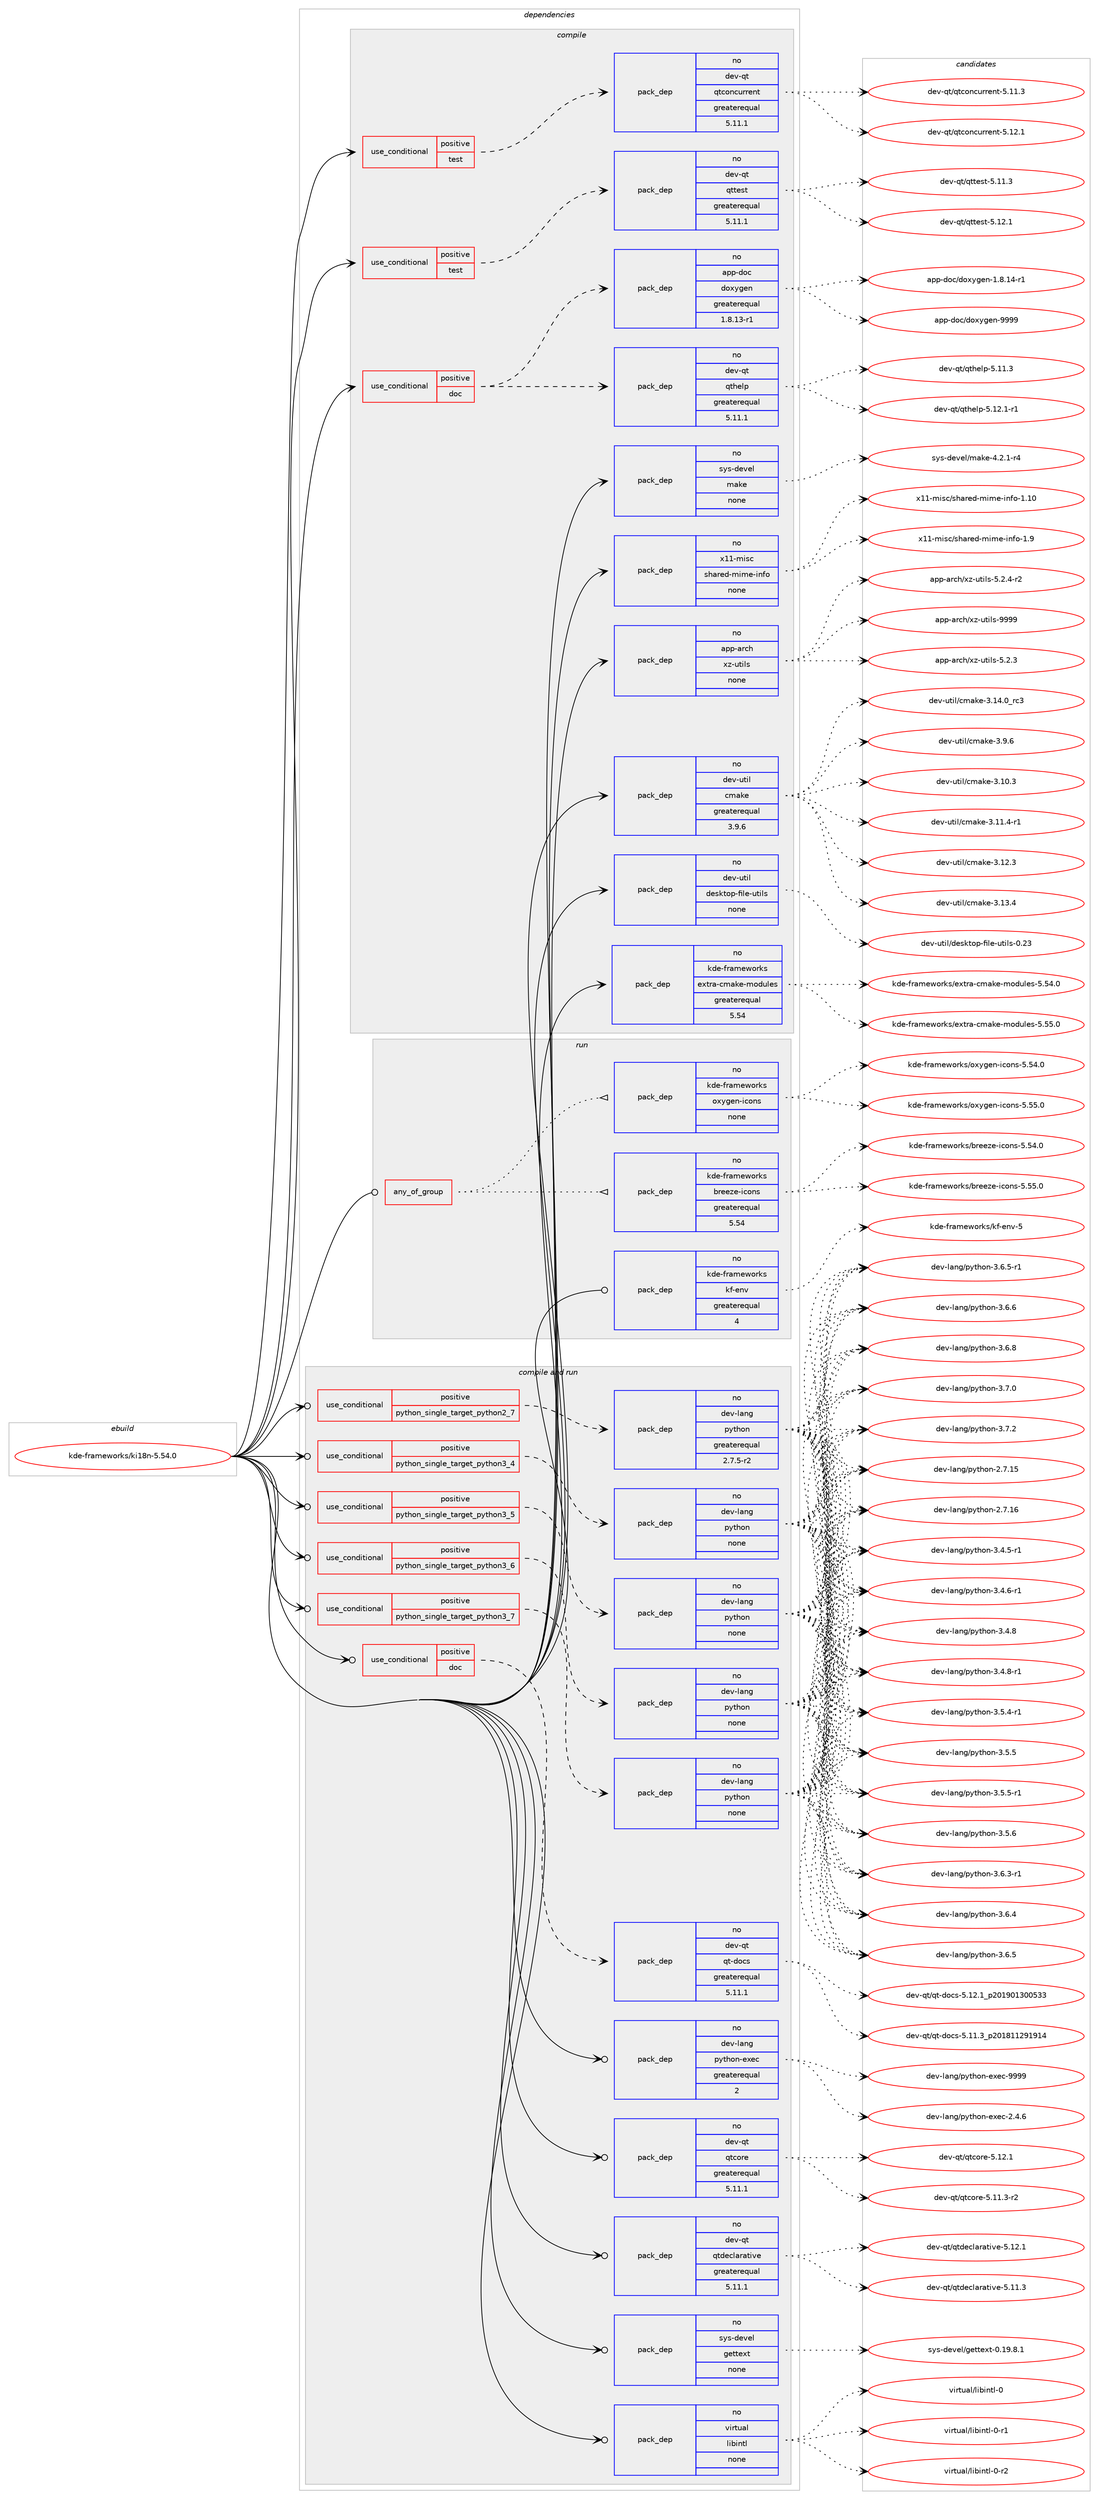 digraph prolog {

# *************
# Graph options
# *************

newrank=true;
concentrate=true;
compound=true;
graph [rankdir=LR,fontname=Helvetica,fontsize=10,ranksep=1.5];#, ranksep=2.5, nodesep=0.2];
edge  [arrowhead=vee];
node  [fontname=Helvetica,fontsize=10];

# **********
# The ebuild
# **********

subgraph cluster_leftcol {
color=gray;
rank=same;
label=<<i>ebuild</i>>;
id [label="kde-frameworks/ki18n-5.54.0", color=red, width=4, href="../kde-frameworks/ki18n-5.54.0.svg"];
}

# ****************
# The dependencies
# ****************

subgraph cluster_midcol {
color=gray;
label=<<i>dependencies</i>>;
subgraph cluster_compile {
fillcolor="#eeeeee";
style=filled;
label=<<i>compile</i>>;
subgraph cond429577 {
dependency1586037 [label=<<TABLE BORDER="0" CELLBORDER="1" CELLSPACING="0" CELLPADDING="4"><TR><TD ROWSPAN="3" CELLPADDING="10">use_conditional</TD></TR><TR><TD>positive</TD></TR><TR><TD>doc</TD></TR></TABLE>>, shape=none, color=red];
subgraph pack1131649 {
dependency1586038 [label=<<TABLE BORDER="0" CELLBORDER="1" CELLSPACING="0" CELLPADDING="4" WIDTH="220"><TR><TD ROWSPAN="6" CELLPADDING="30">pack_dep</TD></TR><TR><TD WIDTH="110">no</TD></TR><TR><TD>dev-qt</TD></TR><TR><TD>qthelp</TD></TR><TR><TD>greaterequal</TD></TR><TR><TD>5.11.1</TD></TR></TABLE>>, shape=none, color=blue];
}
dependency1586037:e -> dependency1586038:w [weight=20,style="dashed",arrowhead="vee"];
subgraph pack1131650 {
dependency1586039 [label=<<TABLE BORDER="0" CELLBORDER="1" CELLSPACING="0" CELLPADDING="4" WIDTH="220"><TR><TD ROWSPAN="6" CELLPADDING="30">pack_dep</TD></TR><TR><TD WIDTH="110">no</TD></TR><TR><TD>app-doc</TD></TR><TR><TD>doxygen</TD></TR><TR><TD>greaterequal</TD></TR><TR><TD>1.8.13-r1</TD></TR></TABLE>>, shape=none, color=blue];
}
dependency1586037:e -> dependency1586039:w [weight=20,style="dashed",arrowhead="vee"];
}
id:e -> dependency1586037:w [weight=20,style="solid",arrowhead="vee"];
subgraph cond429578 {
dependency1586040 [label=<<TABLE BORDER="0" CELLBORDER="1" CELLSPACING="0" CELLPADDING="4"><TR><TD ROWSPAN="3" CELLPADDING="10">use_conditional</TD></TR><TR><TD>positive</TD></TR><TR><TD>test</TD></TR></TABLE>>, shape=none, color=red];
subgraph pack1131651 {
dependency1586041 [label=<<TABLE BORDER="0" CELLBORDER="1" CELLSPACING="0" CELLPADDING="4" WIDTH="220"><TR><TD ROWSPAN="6" CELLPADDING="30">pack_dep</TD></TR><TR><TD WIDTH="110">no</TD></TR><TR><TD>dev-qt</TD></TR><TR><TD>qtconcurrent</TD></TR><TR><TD>greaterequal</TD></TR><TR><TD>5.11.1</TD></TR></TABLE>>, shape=none, color=blue];
}
dependency1586040:e -> dependency1586041:w [weight=20,style="dashed",arrowhead="vee"];
}
id:e -> dependency1586040:w [weight=20,style="solid",arrowhead="vee"];
subgraph cond429579 {
dependency1586042 [label=<<TABLE BORDER="0" CELLBORDER="1" CELLSPACING="0" CELLPADDING="4"><TR><TD ROWSPAN="3" CELLPADDING="10">use_conditional</TD></TR><TR><TD>positive</TD></TR><TR><TD>test</TD></TR></TABLE>>, shape=none, color=red];
subgraph pack1131652 {
dependency1586043 [label=<<TABLE BORDER="0" CELLBORDER="1" CELLSPACING="0" CELLPADDING="4" WIDTH="220"><TR><TD ROWSPAN="6" CELLPADDING="30">pack_dep</TD></TR><TR><TD WIDTH="110">no</TD></TR><TR><TD>dev-qt</TD></TR><TR><TD>qttest</TD></TR><TR><TD>greaterequal</TD></TR><TR><TD>5.11.1</TD></TR></TABLE>>, shape=none, color=blue];
}
dependency1586042:e -> dependency1586043:w [weight=20,style="dashed",arrowhead="vee"];
}
id:e -> dependency1586042:w [weight=20,style="solid",arrowhead="vee"];
subgraph pack1131653 {
dependency1586044 [label=<<TABLE BORDER="0" CELLBORDER="1" CELLSPACING="0" CELLPADDING="4" WIDTH="220"><TR><TD ROWSPAN="6" CELLPADDING="30">pack_dep</TD></TR><TR><TD WIDTH="110">no</TD></TR><TR><TD>app-arch</TD></TR><TR><TD>xz-utils</TD></TR><TR><TD>none</TD></TR><TR><TD></TD></TR></TABLE>>, shape=none, color=blue];
}
id:e -> dependency1586044:w [weight=20,style="solid",arrowhead="vee"];
subgraph pack1131654 {
dependency1586045 [label=<<TABLE BORDER="0" CELLBORDER="1" CELLSPACING="0" CELLPADDING="4" WIDTH="220"><TR><TD ROWSPAN="6" CELLPADDING="30">pack_dep</TD></TR><TR><TD WIDTH="110">no</TD></TR><TR><TD>dev-util</TD></TR><TR><TD>cmake</TD></TR><TR><TD>greaterequal</TD></TR><TR><TD>3.9.6</TD></TR></TABLE>>, shape=none, color=blue];
}
id:e -> dependency1586045:w [weight=20,style="solid",arrowhead="vee"];
subgraph pack1131655 {
dependency1586046 [label=<<TABLE BORDER="0" CELLBORDER="1" CELLSPACING="0" CELLPADDING="4" WIDTH="220"><TR><TD ROWSPAN="6" CELLPADDING="30">pack_dep</TD></TR><TR><TD WIDTH="110">no</TD></TR><TR><TD>dev-util</TD></TR><TR><TD>desktop-file-utils</TD></TR><TR><TD>none</TD></TR><TR><TD></TD></TR></TABLE>>, shape=none, color=blue];
}
id:e -> dependency1586046:w [weight=20,style="solid",arrowhead="vee"];
subgraph pack1131656 {
dependency1586047 [label=<<TABLE BORDER="0" CELLBORDER="1" CELLSPACING="0" CELLPADDING="4" WIDTH="220"><TR><TD ROWSPAN="6" CELLPADDING="30">pack_dep</TD></TR><TR><TD WIDTH="110">no</TD></TR><TR><TD>kde-frameworks</TD></TR><TR><TD>extra-cmake-modules</TD></TR><TR><TD>greaterequal</TD></TR><TR><TD>5.54</TD></TR></TABLE>>, shape=none, color=blue];
}
id:e -> dependency1586047:w [weight=20,style="solid",arrowhead="vee"];
subgraph pack1131657 {
dependency1586048 [label=<<TABLE BORDER="0" CELLBORDER="1" CELLSPACING="0" CELLPADDING="4" WIDTH="220"><TR><TD ROWSPAN="6" CELLPADDING="30">pack_dep</TD></TR><TR><TD WIDTH="110">no</TD></TR><TR><TD>sys-devel</TD></TR><TR><TD>make</TD></TR><TR><TD>none</TD></TR><TR><TD></TD></TR></TABLE>>, shape=none, color=blue];
}
id:e -> dependency1586048:w [weight=20,style="solid",arrowhead="vee"];
subgraph pack1131658 {
dependency1586049 [label=<<TABLE BORDER="0" CELLBORDER="1" CELLSPACING="0" CELLPADDING="4" WIDTH="220"><TR><TD ROWSPAN="6" CELLPADDING="30">pack_dep</TD></TR><TR><TD WIDTH="110">no</TD></TR><TR><TD>x11-misc</TD></TR><TR><TD>shared-mime-info</TD></TR><TR><TD>none</TD></TR><TR><TD></TD></TR></TABLE>>, shape=none, color=blue];
}
id:e -> dependency1586049:w [weight=20,style="solid",arrowhead="vee"];
}
subgraph cluster_compileandrun {
fillcolor="#eeeeee";
style=filled;
label=<<i>compile and run</i>>;
subgraph cond429580 {
dependency1586050 [label=<<TABLE BORDER="0" CELLBORDER="1" CELLSPACING="0" CELLPADDING="4"><TR><TD ROWSPAN="3" CELLPADDING="10">use_conditional</TD></TR><TR><TD>positive</TD></TR><TR><TD>doc</TD></TR></TABLE>>, shape=none, color=red];
subgraph pack1131659 {
dependency1586051 [label=<<TABLE BORDER="0" CELLBORDER="1" CELLSPACING="0" CELLPADDING="4" WIDTH="220"><TR><TD ROWSPAN="6" CELLPADDING="30">pack_dep</TD></TR><TR><TD WIDTH="110">no</TD></TR><TR><TD>dev-qt</TD></TR><TR><TD>qt-docs</TD></TR><TR><TD>greaterequal</TD></TR><TR><TD>5.11.1</TD></TR></TABLE>>, shape=none, color=blue];
}
dependency1586050:e -> dependency1586051:w [weight=20,style="dashed",arrowhead="vee"];
}
id:e -> dependency1586050:w [weight=20,style="solid",arrowhead="odotvee"];
subgraph cond429581 {
dependency1586052 [label=<<TABLE BORDER="0" CELLBORDER="1" CELLSPACING="0" CELLPADDING="4"><TR><TD ROWSPAN="3" CELLPADDING="10">use_conditional</TD></TR><TR><TD>positive</TD></TR><TR><TD>python_single_target_python2_7</TD></TR></TABLE>>, shape=none, color=red];
subgraph pack1131660 {
dependency1586053 [label=<<TABLE BORDER="0" CELLBORDER="1" CELLSPACING="0" CELLPADDING="4" WIDTH="220"><TR><TD ROWSPAN="6" CELLPADDING="30">pack_dep</TD></TR><TR><TD WIDTH="110">no</TD></TR><TR><TD>dev-lang</TD></TR><TR><TD>python</TD></TR><TR><TD>greaterequal</TD></TR><TR><TD>2.7.5-r2</TD></TR></TABLE>>, shape=none, color=blue];
}
dependency1586052:e -> dependency1586053:w [weight=20,style="dashed",arrowhead="vee"];
}
id:e -> dependency1586052:w [weight=20,style="solid",arrowhead="odotvee"];
subgraph cond429582 {
dependency1586054 [label=<<TABLE BORDER="0" CELLBORDER="1" CELLSPACING="0" CELLPADDING="4"><TR><TD ROWSPAN="3" CELLPADDING="10">use_conditional</TD></TR><TR><TD>positive</TD></TR><TR><TD>python_single_target_python3_4</TD></TR></TABLE>>, shape=none, color=red];
subgraph pack1131661 {
dependency1586055 [label=<<TABLE BORDER="0" CELLBORDER="1" CELLSPACING="0" CELLPADDING="4" WIDTH="220"><TR><TD ROWSPAN="6" CELLPADDING="30">pack_dep</TD></TR><TR><TD WIDTH="110">no</TD></TR><TR><TD>dev-lang</TD></TR><TR><TD>python</TD></TR><TR><TD>none</TD></TR><TR><TD></TD></TR></TABLE>>, shape=none, color=blue];
}
dependency1586054:e -> dependency1586055:w [weight=20,style="dashed",arrowhead="vee"];
}
id:e -> dependency1586054:w [weight=20,style="solid",arrowhead="odotvee"];
subgraph cond429583 {
dependency1586056 [label=<<TABLE BORDER="0" CELLBORDER="1" CELLSPACING="0" CELLPADDING="4"><TR><TD ROWSPAN="3" CELLPADDING="10">use_conditional</TD></TR><TR><TD>positive</TD></TR><TR><TD>python_single_target_python3_5</TD></TR></TABLE>>, shape=none, color=red];
subgraph pack1131662 {
dependency1586057 [label=<<TABLE BORDER="0" CELLBORDER="1" CELLSPACING="0" CELLPADDING="4" WIDTH="220"><TR><TD ROWSPAN="6" CELLPADDING="30">pack_dep</TD></TR><TR><TD WIDTH="110">no</TD></TR><TR><TD>dev-lang</TD></TR><TR><TD>python</TD></TR><TR><TD>none</TD></TR><TR><TD></TD></TR></TABLE>>, shape=none, color=blue];
}
dependency1586056:e -> dependency1586057:w [weight=20,style="dashed",arrowhead="vee"];
}
id:e -> dependency1586056:w [weight=20,style="solid",arrowhead="odotvee"];
subgraph cond429584 {
dependency1586058 [label=<<TABLE BORDER="0" CELLBORDER="1" CELLSPACING="0" CELLPADDING="4"><TR><TD ROWSPAN="3" CELLPADDING="10">use_conditional</TD></TR><TR><TD>positive</TD></TR><TR><TD>python_single_target_python3_6</TD></TR></TABLE>>, shape=none, color=red];
subgraph pack1131663 {
dependency1586059 [label=<<TABLE BORDER="0" CELLBORDER="1" CELLSPACING="0" CELLPADDING="4" WIDTH="220"><TR><TD ROWSPAN="6" CELLPADDING="30">pack_dep</TD></TR><TR><TD WIDTH="110">no</TD></TR><TR><TD>dev-lang</TD></TR><TR><TD>python</TD></TR><TR><TD>none</TD></TR><TR><TD></TD></TR></TABLE>>, shape=none, color=blue];
}
dependency1586058:e -> dependency1586059:w [weight=20,style="dashed",arrowhead="vee"];
}
id:e -> dependency1586058:w [weight=20,style="solid",arrowhead="odotvee"];
subgraph cond429585 {
dependency1586060 [label=<<TABLE BORDER="0" CELLBORDER="1" CELLSPACING="0" CELLPADDING="4"><TR><TD ROWSPAN="3" CELLPADDING="10">use_conditional</TD></TR><TR><TD>positive</TD></TR><TR><TD>python_single_target_python3_7</TD></TR></TABLE>>, shape=none, color=red];
subgraph pack1131664 {
dependency1586061 [label=<<TABLE BORDER="0" CELLBORDER="1" CELLSPACING="0" CELLPADDING="4" WIDTH="220"><TR><TD ROWSPAN="6" CELLPADDING="30">pack_dep</TD></TR><TR><TD WIDTH="110">no</TD></TR><TR><TD>dev-lang</TD></TR><TR><TD>python</TD></TR><TR><TD>none</TD></TR><TR><TD></TD></TR></TABLE>>, shape=none, color=blue];
}
dependency1586060:e -> dependency1586061:w [weight=20,style="dashed",arrowhead="vee"];
}
id:e -> dependency1586060:w [weight=20,style="solid",arrowhead="odotvee"];
subgraph pack1131665 {
dependency1586062 [label=<<TABLE BORDER="0" CELLBORDER="1" CELLSPACING="0" CELLPADDING="4" WIDTH="220"><TR><TD ROWSPAN="6" CELLPADDING="30">pack_dep</TD></TR><TR><TD WIDTH="110">no</TD></TR><TR><TD>dev-lang</TD></TR><TR><TD>python-exec</TD></TR><TR><TD>greaterequal</TD></TR><TR><TD>2</TD></TR></TABLE>>, shape=none, color=blue];
}
id:e -> dependency1586062:w [weight=20,style="solid",arrowhead="odotvee"];
subgraph pack1131666 {
dependency1586063 [label=<<TABLE BORDER="0" CELLBORDER="1" CELLSPACING="0" CELLPADDING="4" WIDTH="220"><TR><TD ROWSPAN="6" CELLPADDING="30">pack_dep</TD></TR><TR><TD WIDTH="110">no</TD></TR><TR><TD>dev-qt</TD></TR><TR><TD>qtcore</TD></TR><TR><TD>greaterequal</TD></TR><TR><TD>5.11.1</TD></TR></TABLE>>, shape=none, color=blue];
}
id:e -> dependency1586063:w [weight=20,style="solid",arrowhead="odotvee"];
subgraph pack1131667 {
dependency1586064 [label=<<TABLE BORDER="0" CELLBORDER="1" CELLSPACING="0" CELLPADDING="4" WIDTH="220"><TR><TD ROWSPAN="6" CELLPADDING="30">pack_dep</TD></TR><TR><TD WIDTH="110">no</TD></TR><TR><TD>dev-qt</TD></TR><TR><TD>qtdeclarative</TD></TR><TR><TD>greaterequal</TD></TR><TR><TD>5.11.1</TD></TR></TABLE>>, shape=none, color=blue];
}
id:e -> dependency1586064:w [weight=20,style="solid",arrowhead="odotvee"];
subgraph pack1131668 {
dependency1586065 [label=<<TABLE BORDER="0" CELLBORDER="1" CELLSPACING="0" CELLPADDING="4" WIDTH="220"><TR><TD ROWSPAN="6" CELLPADDING="30">pack_dep</TD></TR><TR><TD WIDTH="110">no</TD></TR><TR><TD>sys-devel</TD></TR><TR><TD>gettext</TD></TR><TR><TD>none</TD></TR><TR><TD></TD></TR></TABLE>>, shape=none, color=blue];
}
id:e -> dependency1586065:w [weight=20,style="solid",arrowhead="odotvee"];
subgraph pack1131669 {
dependency1586066 [label=<<TABLE BORDER="0" CELLBORDER="1" CELLSPACING="0" CELLPADDING="4" WIDTH="220"><TR><TD ROWSPAN="6" CELLPADDING="30">pack_dep</TD></TR><TR><TD WIDTH="110">no</TD></TR><TR><TD>virtual</TD></TR><TR><TD>libintl</TD></TR><TR><TD>none</TD></TR><TR><TD></TD></TR></TABLE>>, shape=none, color=blue];
}
id:e -> dependency1586066:w [weight=20,style="solid",arrowhead="odotvee"];
}
subgraph cluster_run {
fillcolor="#eeeeee";
style=filled;
label=<<i>run</i>>;
subgraph any24167 {
dependency1586067 [label=<<TABLE BORDER="0" CELLBORDER="1" CELLSPACING="0" CELLPADDING="4"><TR><TD CELLPADDING="10">any_of_group</TD></TR></TABLE>>, shape=none, color=red];subgraph pack1131670 {
dependency1586068 [label=<<TABLE BORDER="0" CELLBORDER="1" CELLSPACING="0" CELLPADDING="4" WIDTH="220"><TR><TD ROWSPAN="6" CELLPADDING="30">pack_dep</TD></TR><TR><TD WIDTH="110">no</TD></TR><TR><TD>kde-frameworks</TD></TR><TR><TD>breeze-icons</TD></TR><TR><TD>greaterequal</TD></TR><TR><TD>5.54</TD></TR></TABLE>>, shape=none, color=blue];
}
dependency1586067:e -> dependency1586068:w [weight=20,style="dotted",arrowhead="oinv"];
subgraph pack1131671 {
dependency1586069 [label=<<TABLE BORDER="0" CELLBORDER="1" CELLSPACING="0" CELLPADDING="4" WIDTH="220"><TR><TD ROWSPAN="6" CELLPADDING="30">pack_dep</TD></TR><TR><TD WIDTH="110">no</TD></TR><TR><TD>kde-frameworks</TD></TR><TR><TD>oxygen-icons</TD></TR><TR><TD>none</TD></TR><TR><TD></TD></TR></TABLE>>, shape=none, color=blue];
}
dependency1586067:e -> dependency1586069:w [weight=20,style="dotted",arrowhead="oinv"];
}
id:e -> dependency1586067:w [weight=20,style="solid",arrowhead="odot"];
subgraph pack1131672 {
dependency1586070 [label=<<TABLE BORDER="0" CELLBORDER="1" CELLSPACING="0" CELLPADDING="4" WIDTH="220"><TR><TD ROWSPAN="6" CELLPADDING="30">pack_dep</TD></TR><TR><TD WIDTH="110">no</TD></TR><TR><TD>kde-frameworks</TD></TR><TR><TD>kf-env</TD></TR><TR><TD>greaterequal</TD></TR><TR><TD>4</TD></TR></TABLE>>, shape=none, color=blue];
}
id:e -> dependency1586070:w [weight=20,style="solid",arrowhead="odot"];
}
}

# **************
# The candidates
# **************

subgraph cluster_choices {
rank=same;
color=gray;
label=<<i>candidates</i>>;

subgraph choice1131649 {
color=black;
nodesep=1;
choice100101118451131164711311610410110811245534649494651 [label="dev-qt/qthelp-5.11.3", color=red, width=4,href="../dev-qt/qthelp-5.11.3.svg"];
choice1001011184511311647113116104101108112455346495046494511449 [label="dev-qt/qthelp-5.12.1-r1", color=red, width=4,href="../dev-qt/qthelp-5.12.1-r1.svg"];
dependency1586038:e -> choice100101118451131164711311610410110811245534649494651:w [style=dotted,weight="100"];
dependency1586038:e -> choice1001011184511311647113116104101108112455346495046494511449:w [style=dotted,weight="100"];
}
subgraph choice1131650 {
color=black;
nodesep=1;
choice97112112451001119947100111120121103101110454946564649524511449 [label="app-doc/doxygen-1.8.14-r1", color=red, width=4,href="../app-doc/doxygen-1.8.14-r1.svg"];
choice971121124510011199471001111201211031011104557575757 [label="app-doc/doxygen-9999", color=red, width=4,href="../app-doc/doxygen-9999.svg"];
dependency1586039:e -> choice97112112451001119947100111120121103101110454946564649524511449:w [style=dotted,weight="100"];
dependency1586039:e -> choice971121124510011199471001111201211031011104557575757:w [style=dotted,weight="100"];
}
subgraph choice1131651 {
color=black;
nodesep=1;
choice1001011184511311647113116991111109911711411410111011645534649494651 [label="dev-qt/qtconcurrent-5.11.3", color=red, width=4,href="../dev-qt/qtconcurrent-5.11.3.svg"];
choice1001011184511311647113116991111109911711411410111011645534649504649 [label="dev-qt/qtconcurrent-5.12.1", color=red, width=4,href="../dev-qt/qtconcurrent-5.12.1.svg"];
dependency1586041:e -> choice1001011184511311647113116991111109911711411410111011645534649494651:w [style=dotted,weight="100"];
dependency1586041:e -> choice1001011184511311647113116991111109911711411410111011645534649504649:w [style=dotted,weight="100"];
}
subgraph choice1131652 {
color=black;
nodesep=1;
choice100101118451131164711311611610111511645534649494651 [label="dev-qt/qttest-5.11.3", color=red, width=4,href="../dev-qt/qttest-5.11.3.svg"];
choice100101118451131164711311611610111511645534649504649 [label="dev-qt/qttest-5.12.1", color=red, width=4,href="../dev-qt/qttest-5.12.1.svg"];
dependency1586043:e -> choice100101118451131164711311611610111511645534649494651:w [style=dotted,weight="100"];
dependency1586043:e -> choice100101118451131164711311611610111511645534649504649:w [style=dotted,weight="100"];
}
subgraph choice1131653 {
color=black;
nodesep=1;
choice971121124597114991044712012245117116105108115455346504651 [label="app-arch/xz-utils-5.2.3", color=red, width=4,href="../app-arch/xz-utils-5.2.3.svg"];
choice9711211245971149910447120122451171161051081154553465046524511450 [label="app-arch/xz-utils-5.2.4-r2", color=red, width=4,href="../app-arch/xz-utils-5.2.4-r2.svg"];
choice9711211245971149910447120122451171161051081154557575757 [label="app-arch/xz-utils-9999", color=red, width=4,href="../app-arch/xz-utils-9999.svg"];
dependency1586044:e -> choice971121124597114991044712012245117116105108115455346504651:w [style=dotted,weight="100"];
dependency1586044:e -> choice9711211245971149910447120122451171161051081154553465046524511450:w [style=dotted,weight="100"];
dependency1586044:e -> choice9711211245971149910447120122451171161051081154557575757:w [style=dotted,weight="100"];
}
subgraph choice1131654 {
color=black;
nodesep=1;
choice1001011184511711610510847991099710710145514649484651 [label="dev-util/cmake-3.10.3", color=red, width=4,href="../dev-util/cmake-3.10.3.svg"];
choice10010111845117116105108479910997107101455146494946524511449 [label="dev-util/cmake-3.11.4-r1", color=red, width=4,href="../dev-util/cmake-3.11.4-r1.svg"];
choice1001011184511711610510847991099710710145514649504651 [label="dev-util/cmake-3.12.3", color=red, width=4,href="../dev-util/cmake-3.12.3.svg"];
choice1001011184511711610510847991099710710145514649514652 [label="dev-util/cmake-3.13.4", color=red, width=4,href="../dev-util/cmake-3.13.4.svg"];
choice1001011184511711610510847991099710710145514649524648951149951 [label="dev-util/cmake-3.14.0_rc3", color=red, width=4,href="../dev-util/cmake-3.14.0_rc3.svg"];
choice10010111845117116105108479910997107101455146574654 [label="dev-util/cmake-3.9.6", color=red, width=4,href="../dev-util/cmake-3.9.6.svg"];
dependency1586045:e -> choice1001011184511711610510847991099710710145514649484651:w [style=dotted,weight="100"];
dependency1586045:e -> choice10010111845117116105108479910997107101455146494946524511449:w [style=dotted,weight="100"];
dependency1586045:e -> choice1001011184511711610510847991099710710145514649504651:w [style=dotted,weight="100"];
dependency1586045:e -> choice1001011184511711610510847991099710710145514649514652:w [style=dotted,weight="100"];
dependency1586045:e -> choice1001011184511711610510847991099710710145514649524648951149951:w [style=dotted,weight="100"];
dependency1586045:e -> choice10010111845117116105108479910997107101455146574654:w [style=dotted,weight="100"];
}
subgraph choice1131655 {
color=black;
nodesep=1;
choice100101118451171161051084710010111510711611111245102105108101451171161051081154548465051 [label="dev-util/desktop-file-utils-0.23", color=red, width=4,href="../dev-util/desktop-file-utils-0.23.svg"];
dependency1586046:e -> choice100101118451171161051084710010111510711611111245102105108101451171161051081154548465051:w [style=dotted,weight="100"];
}
subgraph choice1131656 {
color=black;
nodesep=1;
choice107100101451021149710910111911111410711547101120116114974599109971071014510911110011710810111545534653524648 [label="kde-frameworks/extra-cmake-modules-5.54.0", color=red, width=4,href="../kde-frameworks/extra-cmake-modules-5.54.0.svg"];
choice107100101451021149710910111911111410711547101120116114974599109971071014510911110011710810111545534653534648 [label="kde-frameworks/extra-cmake-modules-5.55.0", color=red, width=4,href="../kde-frameworks/extra-cmake-modules-5.55.0.svg"];
dependency1586047:e -> choice107100101451021149710910111911111410711547101120116114974599109971071014510911110011710810111545534653524648:w [style=dotted,weight="100"];
dependency1586047:e -> choice107100101451021149710910111911111410711547101120116114974599109971071014510911110011710810111545534653534648:w [style=dotted,weight="100"];
}
subgraph choice1131657 {
color=black;
nodesep=1;
choice1151211154510010111810110847109971071014552465046494511452 [label="sys-devel/make-4.2.1-r4", color=red, width=4,href="../sys-devel/make-4.2.1-r4.svg"];
dependency1586048:e -> choice1151211154510010111810110847109971071014552465046494511452:w [style=dotted,weight="100"];
}
subgraph choice1131658 {
color=black;
nodesep=1;
choice12049494510910511599471151049711410110045109105109101451051101021114549464948 [label="x11-misc/shared-mime-info-1.10", color=red, width=4,href="../x11-misc/shared-mime-info-1.10.svg"];
choice120494945109105115994711510497114101100451091051091014510511010211145494657 [label="x11-misc/shared-mime-info-1.9", color=red, width=4,href="../x11-misc/shared-mime-info-1.9.svg"];
dependency1586049:e -> choice12049494510910511599471151049711410110045109105109101451051101021114549464948:w [style=dotted,weight="100"];
dependency1586049:e -> choice120494945109105115994711510497114101100451091051091014510511010211145494657:w [style=dotted,weight="100"];
}
subgraph choice1131659 {
color=black;
nodesep=1;
choice100101118451131164711311645100111991154553464949465195112504849564949505749574952 [label="dev-qt/qt-docs-5.11.3_p201811291914", color=red, width=4,href="../dev-qt/qt-docs-5.11.3_p201811291914.svg"];
choice100101118451131164711311645100111991154553464950464995112504849574849514848535151 [label="dev-qt/qt-docs-5.12.1_p201901300533", color=red, width=4,href="../dev-qt/qt-docs-5.12.1_p201901300533.svg"];
dependency1586051:e -> choice100101118451131164711311645100111991154553464949465195112504849564949505749574952:w [style=dotted,weight="100"];
dependency1586051:e -> choice100101118451131164711311645100111991154553464950464995112504849574849514848535151:w [style=dotted,weight="100"];
}
subgraph choice1131660 {
color=black;
nodesep=1;
choice10010111845108971101034711212111610411111045504655464953 [label="dev-lang/python-2.7.15", color=red, width=4,href="../dev-lang/python-2.7.15.svg"];
choice10010111845108971101034711212111610411111045504655464954 [label="dev-lang/python-2.7.16", color=red, width=4,href="../dev-lang/python-2.7.16.svg"];
choice1001011184510897110103471121211161041111104551465246534511449 [label="dev-lang/python-3.4.5-r1", color=red, width=4,href="../dev-lang/python-3.4.5-r1.svg"];
choice1001011184510897110103471121211161041111104551465246544511449 [label="dev-lang/python-3.4.6-r1", color=red, width=4,href="../dev-lang/python-3.4.6-r1.svg"];
choice100101118451089711010347112121116104111110455146524656 [label="dev-lang/python-3.4.8", color=red, width=4,href="../dev-lang/python-3.4.8.svg"];
choice1001011184510897110103471121211161041111104551465246564511449 [label="dev-lang/python-3.4.8-r1", color=red, width=4,href="../dev-lang/python-3.4.8-r1.svg"];
choice1001011184510897110103471121211161041111104551465346524511449 [label="dev-lang/python-3.5.4-r1", color=red, width=4,href="../dev-lang/python-3.5.4-r1.svg"];
choice100101118451089711010347112121116104111110455146534653 [label="dev-lang/python-3.5.5", color=red, width=4,href="../dev-lang/python-3.5.5.svg"];
choice1001011184510897110103471121211161041111104551465346534511449 [label="dev-lang/python-3.5.5-r1", color=red, width=4,href="../dev-lang/python-3.5.5-r1.svg"];
choice100101118451089711010347112121116104111110455146534654 [label="dev-lang/python-3.5.6", color=red, width=4,href="../dev-lang/python-3.5.6.svg"];
choice1001011184510897110103471121211161041111104551465446514511449 [label="dev-lang/python-3.6.3-r1", color=red, width=4,href="../dev-lang/python-3.6.3-r1.svg"];
choice100101118451089711010347112121116104111110455146544652 [label="dev-lang/python-3.6.4", color=red, width=4,href="../dev-lang/python-3.6.4.svg"];
choice100101118451089711010347112121116104111110455146544653 [label="dev-lang/python-3.6.5", color=red, width=4,href="../dev-lang/python-3.6.5.svg"];
choice1001011184510897110103471121211161041111104551465446534511449 [label="dev-lang/python-3.6.5-r1", color=red, width=4,href="../dev-lang/python-3.6.5-r1.svg"];
choice100101118451089711010347112121116104111110455146544654 [label="dev-lang/python-3.6.6", color=red, width=4,href="../dev-lang/python-3.6.6.svg"];
choice100101118451089711010347112121116104111110455146544656 [label="dev-lang/python-3.6.8", color=red, width=4,href="../dev-lang/python-3.6.8.svg"];
choice100101118451089711010347112121116104111110455146554648 [label="dev-lang/python-3.7.0", color=red, width=4,href="../dev-lang/python-3.7.0.svg"];
choice100101118451089711010347112121116104111110455146554650 [label="dev-lang/python-3.7.2", color=red, width=4,href="../dev-lang/python-3.7.2.svg"];
dependency1586053:e -> choice10010111845108971101034711212111610411111045504655464953:w [style=dotted,weight="100"];
dependency1586053:e -> choice10010111845108971101034711212111610411111045504655464954:w [style=dotted,weight="100"];
dependency1586053:e -> choice1001011184510897110103471121211161041111104551465246534511449:w [style=dotted,weight="100"];
dependency1586053:e -> choice1001011184510897110103471121211161041111104551465246544511449:w [style=dotted,weight="100"];
dependency1586053:e -> choice100101118451089711010347112121116104111110455146524656:w [style=dotted,weight="100"];
dependency1586053:e -> choice1001011184510897110103471121211161041111104551465246564511449:w [style=dotted,weight="100"];
dependency1586053:e -> choice1001011184510897110103471121211161041111104551465346524511449:w [style=dotted,weight="100"];
dependency1586053:e -> choice100101118451089711010347112121116104111110455146534653:w [style=dotted,weight="100"];
dependency1586053:e -> choice1001011184510897110103471121211161041111104551465346534511449:w [style=dotted,weight="100"];
dependency1586053:e -> choice100101118451089711010347112121116104111110455146534654:w [style=dotted,weight="100"];
dependency1586053:e -> choice1001011184510897110103471121211161041111104551465446514511449:w [style=dotted,weight="100"];
dependency1586053:e -> choice100101118451089711010347112121116104111110455146544652:w [style=dotted,weight="100"];
dependency1586053:e -> choice100101118451089711010347112121116104111110455146544653:w [style=dotted,weight="100"];
dependency1586053:e -> choice1001011184510897110103471121211161041111104551465446534511449:w [style=dotted,weight="100"];
dependency1586053:e -> choice100101118451089711010347112121116104111110455146544654:w [style=dotted,weight="100"];
dependency1586053:e -> choice100101118451089711010347112121116104111110455146544656:w [style=dotted,weight="100"];
dependency1586053:e -> choice100101118451089711010347112121116104111110455146554648:w [style=dotted,weight="100"];
dependency1586053:e -> choice100101118451089711010347112121116104111110455146554650:w [style=dotted,weight="100"];
}
subgraph choice1131661 {
color=black;
nodesep=1;
choice10010111845108971101034711212111610411111045504655464953 [label="dev-lang/python-2.7.15", color=red, width=4,href="../dev-lang/python-2.7.15.svg"];
choice10010111845108971101034711212111610411111045504655464954 [label="dev-lang/python-2.7.16", color=red, width=4,href="../dev-lang/python-2.7.16.svg"];
choice1001011184510897110103471121211161041111104551465246534511449 [label="dev-lang/python-3.4.5-r1", color=red, width=4,href="../dev-lang/python-3.4.5-r1.svg"];
choice1001011184510897110103471121211161041111104551465246544511449 [label="dev-lang/python-3.4.6-r1", color=red, width=4,href="../dev-lang/python-3.4.6-r1.svg"];
choice100101118451089711010347112121116104111110455146524656 [label="dev-lang/python-3.4.8", color=red, width=4,href="../dev-lang/python-3.4.8.svg"];
choice1001011184510897110103471121211161041111104551465246564511449 [label="dev-lang/python-3.4.8-r1", color=red, width=4,href="../dev-lang/python-3.4.8-r1.svg"];
choice1001011184510897110103471121211161041111104551465346524511449 [label="dev-lang/python-3.5.4-r1", color=red, width=4,href="../dev-lang/python-3.5.4-r1.svg"];
choice100101118451089711010347112121116104111110455146534653 [label="dev-lang/python-3.5.5", color=red, width=4,href="../dev-lang/python-3.5.5.svg"];
choice1001011184510897110103471121211161041111104551465346534511449 [label="dev-lang/python-3.5.5-r1", color=red, width=4,href="../dev-lang/python-3.5.5-r1.svg"];
choice100101118451089711010347112121116104111110455146534654 [label="dev-lang/python-3.5.6", color=red, width=4,href="../dev-lang/python-3.5.6.svg"];
choice1001011184510897110103471121211161041111104551465446514511449 [label="dev-lang/python-3.6.3-r1", color=red, width=4,href="../dev-lang/python-3.6.3-r1.svg"];
choice100101118451089711010347112121116104111110455146544652 [label="dev-lang/python-3.6.4", color=red, width=4,href="../dev-lang/python-3.6.4.svg"];
choice100101118451089711010347112121116104111110455146544653 [label="dev-lang/python-3.6.5", color=red, width=4,href="../dev-lang/python-3.6.5.svg"];
choice1001011184510897110103471121211161041111104551465446534511449 [label="dev-lang/python-3.6.5-r1", color=red, width=4,href="../dev-lang/python-3.6.5-r1.svg"];
choice100101118451089711010347112121116104111110455146544654 [label="dev-lang/python-3.6.6", color=red, width=4,href="../dev-lang/python-3.6.6.svg"];
choice100101118451089711010347112121116104111110455146544656 [label="dev-lang/python-3.6.8", color=red, width=4,href="../dev-lang/python-3.6.8.svg"];
choice100101118451089711010347112121116104111110455146554648 [label="dev-lang/python-3.7.0", color=red, width=4,href="../dev-lang/python-3.7.0.svg"];
choice100101118451089711010347112121116104111110455146554650 [label="dev-lang/python-3.7.2", color=red, width=4,href="../dev-lang/python-3.7.2.svg"];
dependency1586055:e -> choice10010111845108971101034711212111610411111045504655464953:w [style=dotted,weight="100"];
dependency1586055:e -> choice10010111845108971101034711212111610411111045504655464954:w [style=dotted,weight="100"];
dependency1586055:e -> choice1001011184510897110103471121211161041111104551465246534511449:w [style=dotted,weight="100"];
dependency1586055:e -> choice1001011184510897110103471121211161041111104551465246544511449:w [style=dotted,weight="100"];
dependency1586055:e -> choice100101118451089711010347112121116104111110455146524656:w [style=dotted,weight="100"];
dependency1586055:e -> choice1001011184510897110103471121211161041111104551465246564511449:w [style=dotted,weight="100"];
dependency1586055:e -> choice1001011184510897110103471121211161041111104551465346524511449:w [style=dotted,weight="100"];
dependency1586055:e -> choice100101118451089711010347112121116104111110455146534653:w [style=dotted,weight="100"];
dependency1586055:e -> choice1001011184510897110103471121211161041111104551465346534511449:w [style=dotted,weight="100"];
dependency1586055:e -> choice100101118451089711010347112121116104111110455146534654:w [style=dotted,weight="100"];
dependency1586055:e -> choice1001011184510897110103471121211161041111104551465446514511449:w [style=dotted,weight="100"];
dependency1586055:e -> choice100101118451089711010347112121116104111110455146544652:w [style=dotted,weight="100"];
dependency1586055:e -> choice100101118451089711010347112121116104111110455146544653:w [style=dotted,weight="100"];
dependency1586055:e -> choice1001011184510897110103471121211161041111104551465446534511449:w [style=dotted,weight="100"];
dependency1586055:e -> choice100101118451089711010347112121116104111110455146544654:w [style=dotted,weight="100"];
dependency1586055:e -> choice100101118451089711010347112121116104111110455146544656:w [style=dotted,weight="100"];
dependency1586055:e -> choice100101118451089711010347112121116104111110455146554648:w [style=dotted,weight="100"];
dependency1586055:e -> choice100101118451089711010347112121116104111110455146554650:w [style=dotted,weight="100"];
}
subgraph choice1131662 {
color=black;
nodesep=1;
choice10010111845108971101034711212111610411111045504655464953 [label="dev-lang/python-2.7.15", color=red, width=4,href="../dev-lang/python-2.7.15.svg"];
choice10010111845108971101034711212111610411111045504655464954 [label="dev-lang/python-2.7.16", color=red, width=4,href="../dev-lang/python-2.7.16.svg"];
choice1001011184510897110103471121211161041111104551465246534511449 [label="dev-lang/python-3.4.5-r1", color=red, width=4,href="../dev-lang/python-3.4.5-r1.svg"];
choice1001011184510897110103471121211161041111104551465246544511449 [label="dev-lang/python-3.4.6-r1", color=red, width=4,href="../dev-lang/python-3.4.6-r1.svg"];
choice100101118451089711010347112121116104111110455146524656 [label="dev-lang/python-3.4.8", color=red, width=4,href="../dev-lang/python-3.4.8.svg"];
choice1001011184510897110103471121211161041111104551465246564511449 [label="dev-lang/python-3.4.8-r1", color=red, width=4,href="../dev-lang/python-3.4.8-r1.svg"];
choice1001011184510897110103471121211161041111104551465346524511449 [label="dev-lang/python-3.5.4-r1", color=red, width=4,href="../dev-lang/python-3.5.4-r1.svg"];
choice100101118451089711010347112121116104111110455146534653 [label="dev-lang/python-3.5.5", color=red, width=4,href="../dev-lang/python-3.5.5.svg"];
choice1001011184510897110103471121211161041111104551465346534511449 [label="dev-lang/python-3.5.5-r1", color=red, width=4,href="../dev-lang/python-3.5.5-r1.svg"];
choice100101118451089711010347112121116104111110455146534654 [label="dev-lang/python-3.5.6", color=red, width=4,href="../dev-lang/python-3.5.6.svg"];
choice1001011184510897110103471121211161041111104551465446514511449 [label="dev-lang/python-3.6.3-r1", color=red, width=4,href="../dev-lang/python-3.6.3-r1.svg"];
choice100101118451089711010347112121116104111110455146544652 [label="dev-lang/python-3.6.4", color=red, width=4,href="../dev-lang/python-3.6.4.svg"];
choice100101118451089711010347112121116104111110455146544653 [label="dev-lang/python-3.6.5", color=red, width=4,href="../dev-lang/python-3.6.5.svg"];
choice1001011184510897110103471121211161041111104551465446534511449 [label="dev-lang/python-3.6.5-r1", color=red, width=4,href="../dev-lang/python-3.6.5-r1.svg"];
choice100101118451089711010347112121116104111110455146544654 [label="dev-lang/python-3.6.6", color=red, width=4,href="../dev-lang/python-3.6.6.svg"];
choice100101118451089711010347112121116104111110455146544656 [label="dev-lang/python-3.6.8", color=red, width=4,href="../dev-lang/python-3.6.8.svg"];
choice100101118451089711010347112121116104111110455146554648 [label="dev-lang/python-3.7.0", color=red, width=4,href="../dev-lang/python-3.7.0.svg"];
choice100101118451089711010347112121116104111110455146554650 [label="dev-lang/python-3.7.2", color=red, width=4,href="../dev-lang/python-3.7.2.svg"];
dependency1586057:e -> choice10010111845108971101034711212111610411111045504655464953:w [style=dotted,weight="100"];
dependency1586057:e -> choice10010111845108971101034711212111610411111045504655464954:w [style=dotted,weight="100"];
dependency1586057:e -> choice1001011184510897110103471121211161041111104551465246534511449:w [style=dotted,weight="100"];
dependency1586057:e -> choice1001011184510897110103471121211161041111104551465246544511449:w [style=dotted,weight="100"];
dependency1586057:e -> choice100101118451089711010347112121116104111110455146524656:w [style=dotted,weight="100"];
dependency1586057:e -> choice1001011184510897110103471121211161041111104551465246564511449:w [style=dotted,weight="100"];
dependency1586057:e -> choice1001011184510897110103471121211161041111104551465346524511449:w [style=dotted,weight="100"];
dependency1586057:e -> choice100101118451089711010347112121116104111110455146534653:w [style=dotted,weight="100"];
dependency1586057:e -> choice1001011184510897110103471121211161041111104551465346534511449:w [style=dotted,weight="100"];
dependency1586057:e -> choice100101118451089711010347112121116104111110455146534654:w [style=dotted,weight="100"];
dependency1586057:e -> choice1001011184510897110103471121211161041111104551465446514511449:w [style=dotted,weight="100"];
dependency1586057:e -> choice100101118451089711010347112121116104111110455146544652:w [style=dotted,weight="100"];
dependency1586057:e -> choice100101118451089711010347112121116104111110455146544653:w [style=dotted,weight="100"];
dependency1586057:e -> choice1001011184510897110103471121211161041111104551465446534511449:w [style=dotted,weight="100"];
dependency1586057:e -> choice100101118451089711010347112121116104111110455146544654:w [style=dotted,weight="100"];
dependency1586057:e -> choice100101118451089711010347112121116104111110455146544656:w [style=dotted,weight="100"];
dependency1586057:e -> choice100101118451089711010347112121116104111110455146554648:w [style=dotted,weight="100"];
dependency1586057:e -> choice100101118451089711010347112121116104111110455146554650:w [style=dotted,weight="100"];
}
subgraph choice1131663 {
color=black;
nodesep=1;
choice10010111845108971101034711212111610411111045504655464953 [label="dev-lang/python-2.7.15", color=red, width=4,href="../dev-lang/python-2.7.15.svg"];
choice10010111845108971101034711212111610411111045504655464954 [label="dev-lang/python-2.7.16", color=red, width=4,href="../dev-lang/python-2.7.16.svg"];
choice1001011184510897110103471121211161041111104551465246534511449 [label="dev-lang/python-3.4.5-r1", color=red, width=4,href="../dev-lang/python-3.4.5-r1.svg"];
choice1001011184510897110103471121211161041111104551465246544511449 [label="dev-lang/python-3.4.6-r1", color=red, width=4,href="../dev-lang/python-3.4.6-r1.svg"];
choice100101118451089711010347112121116104111110455146524656 [label="dev-lang/python-3.4.8", color=red, width=4,href="../dev-lang/python-3.4.8.svg"];
choice1001011184510897110103471121211161041111104551465246564511449 [label="dev-lang/python-3.4.8-r1", color=red, width=4,href="../dev-lang/python-3.4.8-r1.svg"];
choice1001011184510897110103471121211161041111104551465346524511449 [label="dev-lang/python-3.5.4-r1", color=red, width=4,href="../dev-lang/python-3.5.4-r1.svg"];
choice100101118451089711010347112121116104111110455146534653 [label="dev-lang/python-3.5.5", color=red, width=4,href="../dev-lang/python-3.5.5.svg"];
choice1001011184510897110103471121211161041111104551465346534511449 [label="dev-lang/python-3.5.5-r1", color=red, width=4,href="../dev-lang/python-3.5.5-r1.svg"];
choice100101118451089711010347112121116104111110455146534654 [label="dev-lang/python-3.5.6", color=red, width=4,href="../dev-lang/python-3.5.6.svg"];
choice1001011184510897110103471121211161041111104551465446514511449 [label="dev-lang/python-3.6.3-r1", color=red, width=4,href="../dev-lang/python-3.6.3-r1.svg"];
choice100101118451089711010347112121116104111110455146544652 [label="dev-lang/python-3.6.4", color=red, width=4,href="../dev-lang/python-3.6.4.svg"];
choice100101118451089711010347112121116104111110455146544653 [label="dev-lang/python-3.6.5", color=red, width=4,href="../dev-lang/python-3.6.5.svg"];
choice1001011184510897110103471121211161041111104551465446534511449 [label="dev-lang/python-3.6.5-r1", color=red, width=4,href="../dev-lang/python-3.6.5-r1.svg"];
choice100101118451089711010347112121116104111110455146544654 [label="dev-lang/python-3.6.6", color=red, width=4,href="../dev-lang/python-3.6.6.svg"];
choice100101118451089711010347112121116104111110455146544656 [label="dev-lang/python-3.6.8", color=red, width=4,href="../dev-lang/python-3.6.8.svg"];
choice100101118451089711010347112121116104111110455146554648 [label="dev-lang/python-3.7.0", color=red, width=4,href="../dev-lang/python-3.7.0.svg"];
choice100101118451089711010347112121116104111110455146554650 [label="dev-lang/python-3.7.2", color=red, width=4,href="../dev-lang/python-3.7.2.svg"];
dependency1586059:e -> choice10010111845108971101034711212111610411111045504655464953:w [style=dotted,weight="100"];
dependency1586059:e -> choice10010111845108971101034711212111610411111045504655464954:w [style=dotted,weight="100"];
dependency1586059:e -> choice1001011184510897110103471121211161041111104551465246534511449:w [style=dotted,weight="100"];
dependency1586059:e -> choice1001011184510897110103471121211161041111104551465246544511449:w [style=dotted,weight="100"];
dependency1586059:e -> choice100101118451089711010347112121116104111110455146524656:w [style=dotted,weight="100"];
dependency1586059:e -> choice1001011184510897110103471121211161041111104551465246564511449:w [style=dotted,weight="100"];
dependency1586059:e -> choice1001011184510897110103471121211161041111104551465346524511449:w [style=dotted,weight="100"];
dependency1586059:e -> choice100101118451089711010347112121116104111110455146534653:w [style=dotted,weight="100"];
dependency1586059:e -> choice1001011184510897110103471121211161041111104551465346534511449:w [style=dotted,weight="100"];
dependency1586059:e -> choice100101118451089711010347112121116104111110455146534654:w [style=dotted,weight="100"];
dependency1586059:e -> choice1001011184510897110103471121211161041111104551465446514511449:w [style=dotted,weight="100"];
dependency1586059:e -> choice100101118451089711010347112121116104111110455146544652:w [style=dotted,weight="100"];
dependency1586059:e -> choice100101118451089711010347112121116104111110455146544653:w [style=dotted,weight="100"];
dependency1586059:e -> choice1001011184510897110103471121211161041111104551465446534511449:w [style=dotted,weight="100"];
dependency1586059:e -> choice100101118451089711010347112121116104111110455146544654:w [style=dotted,weight="100"];
dependency1586059:e -> choice100101118451089711010347112121116104111110455146544656:w [style=dotted,weight="100"];
dependency1586059:e -> choice100101118451089711010347112121116104111110455146554648:w [style=dotted,weight="100"];
dependency1586059:e -> choice100101118451089711010347112121116104111110455146554650:w [style=dotted,weight="100"];
}
subgraph choice1131664 {
color=black;
nodesep=1;
choice10010111845108971101034711212111610411111045504655464953 [label="dev-lang/python-2.7.15", color=red, width=4,href="../dev-lang/python-2.7.15.svg"];
choice10010111845108971101034711212111610411111045504655464954 [label="dev-lang/python-2.7.16", color=red, width=4,href="../dev-lang/python-2.7.16.svg"];
choice1001011184510897110103471121211161041111104551465246534511449 [label="dev-lang/python-3.4.5-r1", color=red, width=4,href="../dev-lang/python-3.4.5-r1.svg"];
choice1001011184510897110103471121211161041111104551465246544511449 [label="dev-lang/python-3.4.6-r1", color=red, width=4,href="../dev-lang/python-3.4.6-r1.svg"];
choice100101118451089711010347112121116104111110455146524656 [label="dev-lang/python-3.4.8", color=red, width=4,href="../dev-lang/python-3.4.8.svg"];
choice1001011184510897110103471121211161041111104551465246564511449 [label="dev-lang/python-3.4.8-r1", color=red, width=4,href="../dev-lang/python-3.4.8-r1.svg"];
choice1001011184510897110103471121211161041111104551465346524511449 [label="dev-lang/python-3.5.4-r1", color=red, width=4,href="../dev-lang/python-3.5.4-r1.svg"];
choice100101118451089711010347112121116104111110455146534653 [label="dev-lang/python-3.5.5", color=red, width=4,href="../dev-lang/python-3.5.5.svg"];
choice1001011184510897110103471121211161041111104551465346534511449 [label="dev-lang/python-3.5.5-r1", color=red, width=4,href="../dev-lang/python-3.5.5-r1.svg"];
choice100101118451089711010347112121116104111110455146534654 [label="dev-lang/python-3.5.6", color=red, width=4,href="../dev-lang/python-3.5.6.svg"];
choice1001011184510897110103471121211161041111104551465446514511449 [label="dev-lang/python-3.6.3-r1", color=red, width=4,href="../dev-lang/python-3.6.3-r1.svg"];
choice100101118451089711010347112121116104111110455146544652 [label="dev-lang/python-3.6.4", color=red, width=4,href="../dev-lang/python-3.6.4.svg"];
choice100101118451089711010347112121116104111110455146544653 [label="dev-lang/python-3.6.5", color=red, width=4,href="../dev-lang/python-3.6.5.svg"];
choice1001011184510897110103471121211161041111104551465446534511449 [label="dev-lang/python-3.6.5-r1", color=red, width=4,href="../dev-lang/python-3.6.5-r1.svg"];
choice100101118451089711010347112121116104111110455146544654 [label="dev-lang/python-3.6.6", color=red, width=4,href="../dev-lang/python-3.6.6.svg"];
choice100101118451089711010347112121116104111110455146544656 [label="dev-lang/python-3.6.8", color=red, width=4,href="../dev-lang/python-3.6.8.svg"];
choice100101118451089711010347112121116104111110455146554648 [label="dev-lang/python-3.7.0", color=red, width=4,href="../dev-lang/python-3.7.0.svg"];
choice100101118451089711010347112121116104111110455146554650 [label="dev-lang/python-3.7.2", color=red, width=4,href="../dev-lang/python-3.7.2.svg"];
dependency1586061:e -> choice10010111845108971101034711212111610411111045504655464953:w [style=dotted,weight="100"];
dependency1586061:e -> choice10010111845108971101034711212111610411111045504655464954:w [style=dotted,weight="100"];
dependency1586061:e -> choice1001011184510897110103471121211161041111104551465246534511449:w [style=dotted,weight="100"];
dependency1586061:e -> choice1001011184510897110103471121211161041111104551465246544511449:w [style=dotted,weight="100"];
dependency1586061:e -> choice100101118451089711010347112121116104111110455146524656:w [style=dotted,weight="100"];
dependency1586061:e -> choice1001011184510897110103471121211161041111104551465246564511449:w [style=dotted,weight="100"];
dependency1586061:e -> choice1001011184510897110103471121211161041111104551465346524511449:w [style=dotted,weight="100"];
dependency1586061:e -> choice100101118451089711010347112121116104111110455146534653:w [style=dotted,weight="100"];
dependency1586061:e -> choice1001011184510897110103471121211161041111104551465346534511449:w [style=dotted,weight="100"];
dependency1586061:e -> choice100101118451089711010347112121116104111110455146534654:w [style=dotted,weight="100"];
dependency1586061:e -> choice1001011184510897110103471121211161041111104551465446514511449:w [style=dotted,weight="100"];
dependency1586061:e -> choice100101118451089711010347112121116104111110455146544652:w [style=dotted,weight="100"];
dependency1586061:e -> choice100101118451089711010347112121116104111110455146544653:w [style=dotted,weight="100"];
dependency1586061:e -> choice1001011184510897110103471121211161041111104551465446534511449:w [style=dotted,weight="100"];
dependency1586061:e -> choice100101118451089711010347112121116104111110455146544654:w [style=dotted,weight="100"];
dependency1586061:e -> choice100101118451089711010347112121116104111110455146544656:w [style=dotted,weight="100"];
dependency1586061:e -> choice100101118451089711010347112121116104111110455146554648:w [style=dotted,weight="100"];
dependency1586061:e -> choice100101118451089711010347112121116104111110455146554650:w [style=dotted,weight="100"];
}
subgraph choice1131665 {
color=black;
nodesep=1;
choice1001011184510897110103471121211161041111104510112010199455046524654 [label="dev-lang/python-exec-2.4.6", color=red, width=4,href="../dev-lang/python-exec-2.4.6.svg"];
choice10010111845108971101034711212111610411111045101120101994557575757 [label="dev-lang/python-exec-9999", color=red, width=4,href="../dev-lang/python-exec-9999.svg"];
dependency1586062:e -> choice1001011184510897110103471121211161041111104510112010199455046524654:w [style=dotted,weight="100"];
dependency1586062:e -> choice10010111845108971101034711212111610411111045101120101994557575757:w [style=dotted,weight="100"];
}
subgraph choice1131666 {
color=black;
nodesep=1;
choice100101118451131164711311699111114101455346494946514511450 [label="dev-qt/qtcore-5.11.3-r2", color=red, width=4,href="../dev-qt/qtcore-5.11.3-r2.svg"];
choice10010111845113116471131169911111410145534649504649 [label="dev-qt/qtcore-5.12.1", color=red, width=4,href="../dev-qt/qtcore-5.12.1.svg"];
dependency1586063:e -> choice100101118451131164711311699111114101455346494946514511450:w [style=dotted,weight="100"];
dependency1586063:e -> choice10010111845113116471131169911111410145534649504649:w [style=dotted,weight="100"];
}
subgraph choice1131667 {
color=black;
nodesep=1;
choice100101118451131164711311610010199108971149711610511810145534649494651 [label="dev-qt/qtdeclarative-5.11.3", color=red, width=4,href="../dev-qt/qtdeclarative-5.11.3.svg"];
choice100101118451131164711311610010199108971149711610511810145534649504649 [label="dev-qt/qtdeclarative-5.12.1", color=red, width=4,href="../dev-qt/qtdeclarative-5.12.1.svg"];
dependency1586064:e -> choice100101118451131164711311610010199108971149711610511810145534649494651:w [style=dotted,weight="100"];
dependency1586064:e -> choice100101118451131164711311610010199108971149711610511810145534649504649:w [style=dotted,weight="100"];
}
subgraph choice1131668 {
color=black;
nodesep=1;
choice1151211154510010111810110847103101116116101120116454846495746564649 [label="sys-devel/gettext-0.19.8.1", color=red, width=4,href="../sys-devel/gettext-0.19.8.1.svg"];
dependency1586065:e -> choice1151211154510010111810110847103101116116101120116454846495746564649:w [style=dotted,weight="100"];
}
subgraph choice1131669 {
color=black;
nodesep=1;
choice1181051141161179710847108105981051101161084548 [label="virtual/libintl-0", color=red, width=4,href="../virtual/libintl-0.svg"];
choice11810511411611797108471081059810511011610845484511449 [label="virtual/libintl-0-r1", color=red, width=4,href="../virtual/libintl-0-r1.svg"];
choice11810511411611797108471081059810511011610845484511450 [label="virtual/libintl-0-r2", color=red, width=4,href="../virtual/libintl-0-r2.svg"];
dependency1586066:e -> choice1181051141161179710847108105981051101161084548:w [style=dotted,weight="100"];
dependency1586066:e -> choice11810511411611797108471081059810511011610845484511449:w [style=dotted,weight="100"];
dependency1586066:e -> choice11810511411611797108471081059810511011610845484511450:w [style=dotted,weight="100"];
}
subgraph choice1131670 {
color=black;
nodesep=1;
choice10710010145102114971091011191111141071154798114101101122101451059911111011545534653524648 [label="kde-frameworks/breeze-icons-5.54.0", color=red, width=4,href="../kde-frameworks/breeze-icons-5.54.0.svg"];
choice10710010145102114971091011191111141071154798114101101122101451059911111011545534653534648 [label="kde-frameworks/breeze-icons-5.55.0", color=red, width=4,href="../kde-frameworks/breeze-icons-5.55.0.svg"];
dependency1586068:e -> choice10710010145102114971091011191111141071154798114101101122101451059911111011545534653524648:w [style=dotted,weight="100"];
dependency1586068:e -> choice10710010145102114971091011191111141071154798114101101122101451059911111011545534653534648:w [style=dotted,weight="100"];
}
subgraph choice1131671 {
color=black;
nodesep=1;
choice107100101451021149710910111911111410711547111120121103101110451059911111011545534653524648 [label="kde-frameworks/oxygen-icons-5.54.0", color=red, width=4,href="../kde-frameworks/oxygen-icons-5.54.0.svg"];
choice107100101451021149710910111911111410711547111120121103101110451059911111011545534653534648 [label="kde-frameworks/oxygen-icons-5.55.0", color=red, width=4,href="../kde-frameworks/oxygen-icons-5.55.0.svg"];
dependency1586069:e -> choice107100101451021149710910111911111410711547111120121103101110451059911111011545534653524648:w [style=dotted,weight="100"];
dependency1586069:e -> choice107100101451021149710910111911111410711547111120121103101110451059911111011545534653534648:w [style=dotted,weight="100"];
}
subgraph choice1131672 {
color=black;
nodesep=1;
choice107100101451021149710910111911111410711547107102451011101184553 [label="kde-frameworks/kf-env-5", color=red, width=4,href="../kde-frameworks/kf-env-5.svg"];
dependency1586070:e -> choice107100101451021149710910111911111410711547107102451011101184553:w [style=dotted,weight="100"];
}
}

}
